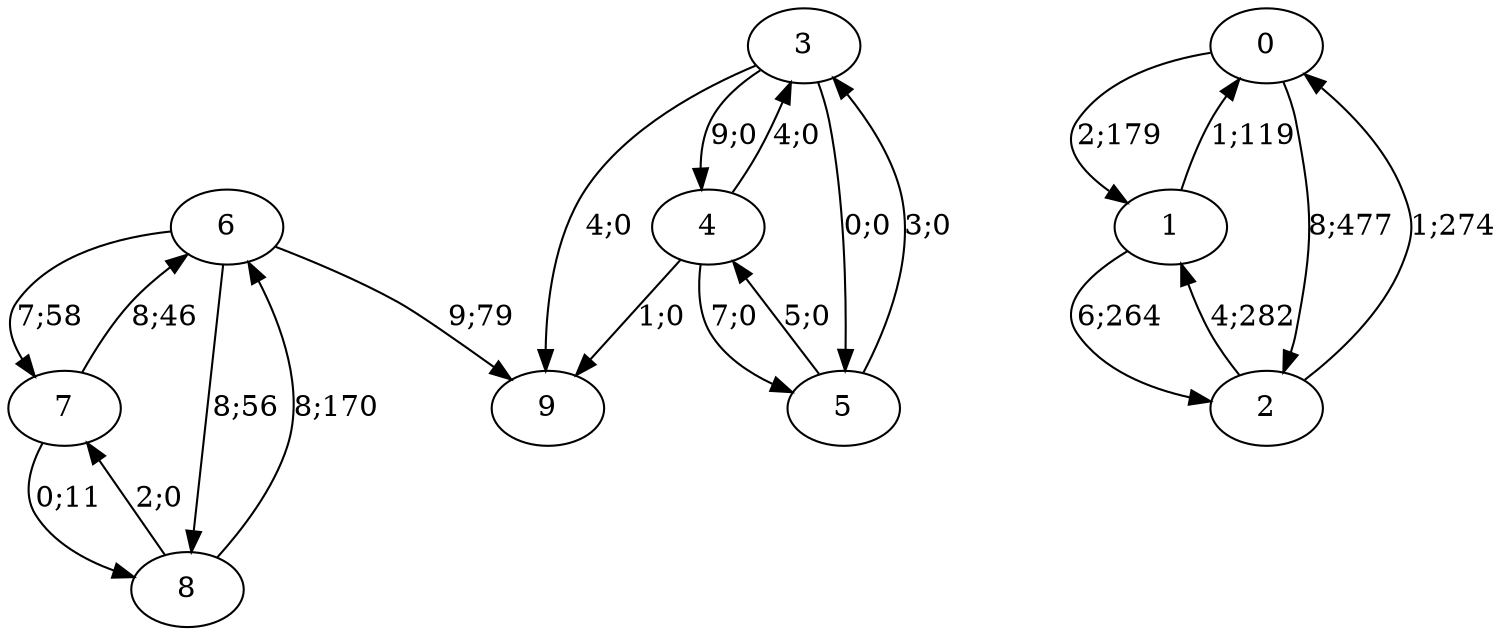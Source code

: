 digraph graph4108 {














6 -> 9 [color=black,label="9;79"]
6 -> 7 [color=black,label="7;58"]
6 -> 8 [color=black,label="8;56"]


7 -> 6 [color=black,label="8;46"]
7 -> 8 [color=black,label="0;11"]


8 -> 6 [color=black,label="8;170"]
8 -> 7 [color=black,label="2;0"]








0 -> 1 [color=black,label="2;179"]
0 -> 2 [color=black,label="8;477"]


1 -> 0 [color=black,label="1;119"]
1 -> 2 [color=black,label="6;264"]


2 -> 0 [color=black,label="1;274"]
2 -> 1 [color=black,label="4;282"]


























3 -> 9 [color=black,label="4;0"]
3 -> 4 [color=black,label="9;0"]
3 -> 5 [color=black,label="0;0"]


4 -> 9 [color=black,label="1;0"]
4 -> 3 [color=black,label="4;0"]
4 -> 5 [color=black,label="7;0"]


5 -> 3 [color=black,label="3;0"]
5 -> 4 [color=black,label="5;0"]













}